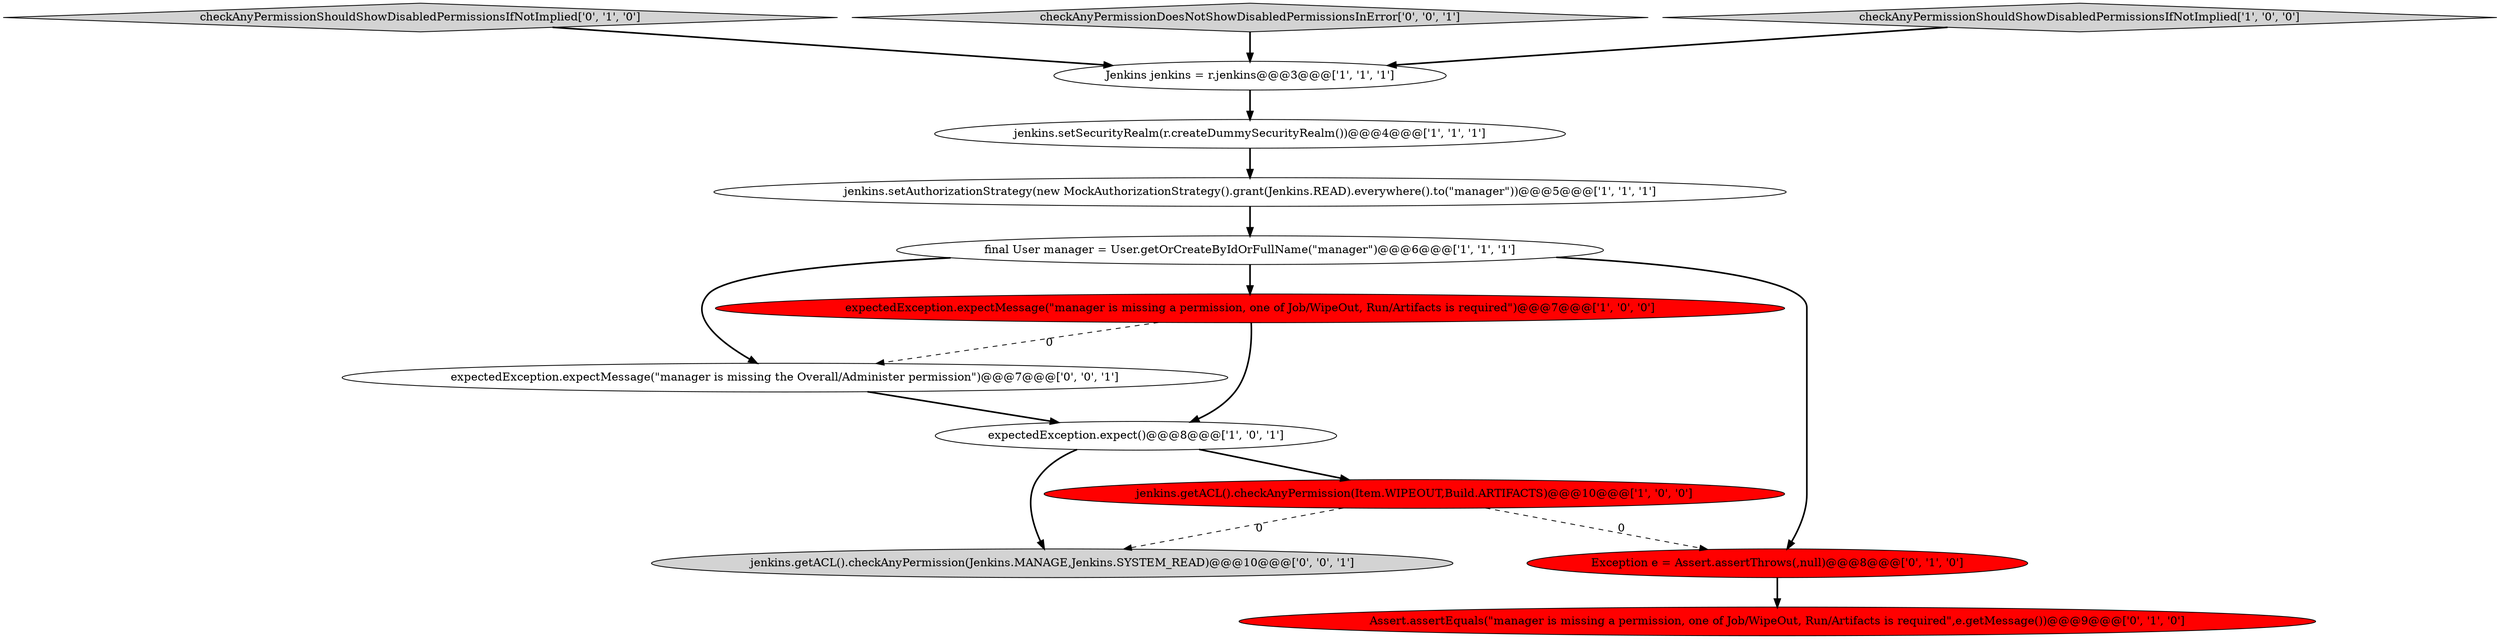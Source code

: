 digraph {
10 [style = filled, label = "checkAnyPermissionShouldShowDisabledPermissionsIfNotImplied['0', '1', '0']", fillcolor = lightgray, shape = diamond image = "AAA0AAABBB2BBB"];
3 [style = filled, label = "jenkins.getACL().checkAnyPermission(Item.WIPEOUT,Build.ARTIFACTS)@@@10@@@['1', '0', '0']", fillcolor = red, shape = ellipse image = "AAA1AAABBB1BBB"];
13 [style = filled, label = "checkAnyPermissionDoesNotShowDisabledPermissionsInError['0', '0', '1']", fillcolor = lightgray, shape = diamond image = "AAA0AAABBB3BBB"];
4 [style = filled, label = "expectedException.expect()@@@8@@@['1', '0', '1']", fillcolor = white, shape = ellipse image = "AAA0AAABBB1BBB"];
6 [style = filled, label = "checkAnyPermissionShouldShowDisabledPermissionsIfNotImplied['1', '0', '0']", fillcolor = lightgray, shape = diamond image = "AAA0AAABBB1BBB"];
1 [style = filled, label = "final User manager = User.getOrCreateByIdOrFullName(\"manager\")@@@6@@@['1', '1', '1']", fillcolor = white, shape = ellipse image = "AAA0AAABBB1BBB"];
9 [style = filled, label = "Assert.assertEquals(\"manager is missing a permission, one of Job/WipeOut, Run/Artifacts is required\",e.getMessage())@@@9@@@['0', '1', '0']", fillcolor = red, shape = ellipse image = "AAA1AAABBB2BBB"];
12 [style = filled, label = "jenkins.getACL().checkAnyPermission(Jenkins.MANAGE,Jenkins.SYSTEM_READ)@@@10@@@['0', '0', '1']", fillcolor = lightgray, shape = ellipse image = "AAA0AAABBB3BBB"];
11 [style = filled, label = "expectedException.expectMessage(\"manager is missing the Overall/Administer permission\")@@@7@@@['0', '0', '1']", fillcolor = white, shape = ellipse image = "AAA0AAABBB3BBB"];
0 [style = filled, label = "jenkins.setAuthorizationStrategy(new MockAuthorizationStrategy().grant(Jenkins.READ).everywhere().to(\"manager\"))@@@5@@@['1', '1', '1']", fillcolor = white, shape = ellipse image = "AAA0AAABBB1BBB"];
2 [style = filled, label = "jenkins.setSecurityRealm(r.createDummySecurityRealm())@@@4@@@['1', '1', '1']", fillcolor = white, shape = ellipse image = "AAA0AAABBB1BBB"];
7 [style = filled, label = "Jenkins jenkins = r.jenkins@@@3@@@['1', '1', '1']", fillcolor = white, shape = ellipse image = "AAA0AAABBB1BBB"];
8 [style = filled, label = "Exception e = Assert.assertThrows(,null)@@@8@@@['0', '1', '0']", fillcolor = red, shape = ellipse image = "AAA1AAABBB2BBB"];
5 [style = filled, label = "expectedException.expectMessage(\"manager is missing a permission, one of Job/WipeOut, Run/Artifacts is required\")@@@7@@@['1', '0', '0']", fillcolor = red, shape = ellipse image = "AAA1AAABBB1BBB"];
1->5 [style = bold, label=""];
4->12 [style = bold, label=""];
3->8 [style = dashed, label="0"];
4->3 [style = bold, label=""];
2->0 [style = bold, label=""];
1->8 [style = bold, label=""];
3->12 [style = dashed, label="0"];
6->7 [style = bold, label=""];
5->11 [style = dashed, label="0"];
7->2 [style = bold, label=""];
0->1 [style = bold, label=""];
10->7 [style = bold, label=""];
13->7 [style = bold, label=""];
5->4 [style = bold, label=""];
1->11 [style = bold, label=""];
11->4 [style = bold, label=""];
8->9 [style = bold, label=""];
}
